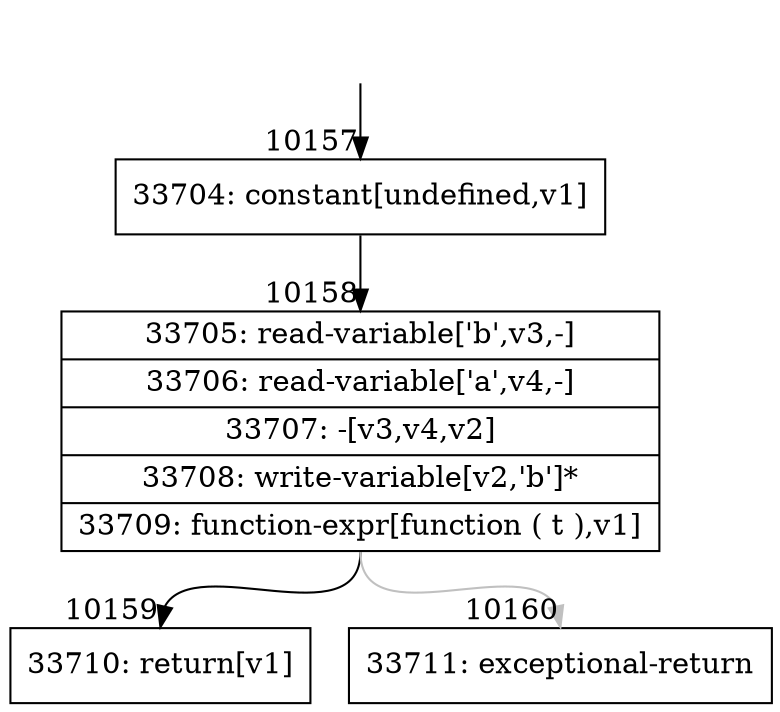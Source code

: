 digraph {
rankdir="TD"
BB_entry935[shape=none,label=""];
BB_entry935 -> BB10157 [tailport=s, headport=n, headlabel="    10157"]
BB10157 [shape=record label="{33704: constant[undefined,v1]}" ] 
BB10157 -> BB10158 [tailport=s, headport=n, headlabel="      10158"]
BB10158 [shape=record label="{33705: read-variable['b',v3,-]|33706: read-variable['a',v4,-]|33707: -[v3,v4,v2]|33708: write-variable[v2,'b']*|33709: function-expr[function ( t ),v1]}" ] 
BB10158 -> BB10159 [tailport=s, headport=n, headlabel="      10159"]
BB10158 -> BB10160 [tailport=s, headport=n, color=gray, headlabel="      10160"]
BB10159 [shape=record label="{33710: return[v1]}" ] 
BB10160 [shape=record label="{33711: exceptional-return}" ] 
//#$~ 5935
}
